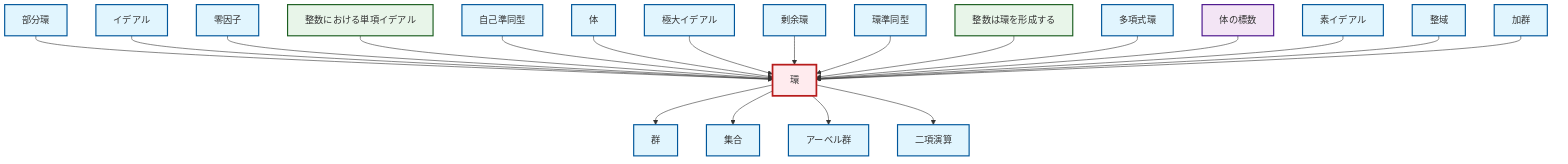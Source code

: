 graph TD
    classDef definition fill:#e1f5fe,stroke:#01579b,stroke-width:2px
    classDef theorem fill:#f3e5f5,stroke:#4a148c,stroke-width:2px
    classDef axiom fill:#fff3e0,stroke:#e65100,stroke-width:2px
    classDef example fill:#e8f5e9,stroke:#1b5e20,stroke-width:2px
    classDef current fill:#ffebee,stroke:#b71c1c,stroke-width:3px
    ex-integers-ring["整数は環を形成する"]:::example
    def-module["加群"]:::definition
    ex-principal-ideal["整数における単項イデアル"]:::example
    def-ring["環"]:::definition
    def-polynomial-ring["多項式環"]:::definition
    def-field["体"]:::definition
    def-zero-divisor["零因子"]:::definition
    def-ring-homomorphism["環準同型"]:::definition
    def-quotient-ring["剰余環"]:::definition
    def-abelian-group["アーベル群"]:::definition
    def-ideal["イデアル"]:::definition
    def-endomorphism["自己準同型"]:::definition
    def-group["群"]:::definition
    def-subring["部分環"]:::definition
    thm-field-characteristic["体の標数"]:::theorem
    def-set["集合"]:::definition
    def-maximal-ideal["極大イデアル"]:::definition
    def-binary-operation["二項演算"]:::definition
    def-prime-ideal["素イデアル"]:::definition
    def-integral-domain["整域"]:::definition
    def-ring --> def-group
    def-ring --> def-set
    def-subring --> def-ring
    def-ideal --> def-ring
    def-zero-divisor --> def-ring
    ex-principal-ideal --> def-ring
    def-endomorphism --> def-ring
    def-field --> def-ring
    def-maximal-ideal --> def-ring
    def-quotient-ring --> def-ring
    def-ring --> def-abelian-group
    def-ring-homomorphism --> def-ring
    ex-integers-ring --> def-ring
    def-polynomial-ring --> def-ring
    thm-field-characteristic --> def-ring
    def-prime-ideal --> def-ring
    def-integral-domain --> def-ring
    def-ring --> def-binary-operation
    def-module --> def-ring
    class def-ring current
